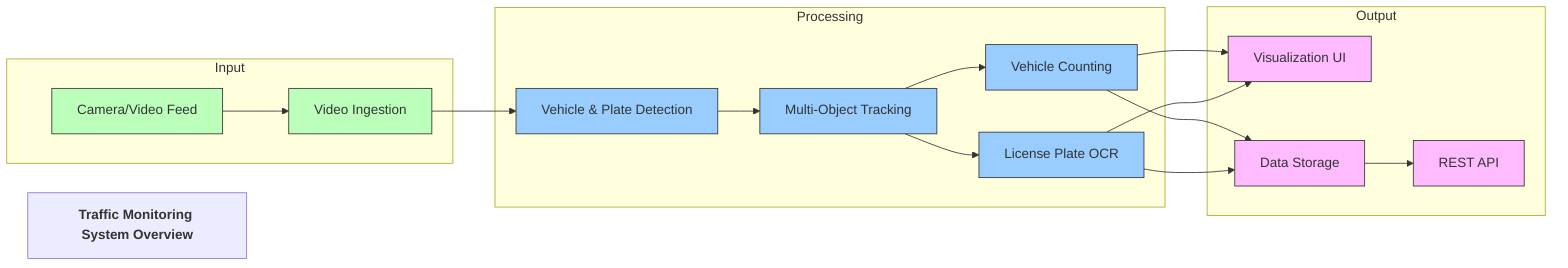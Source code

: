 graph LR
    title[<b>Traffic Monitoring System Overview</b>]
    
    %% Input section
    subgraph Input
        Camera[Camera/Video Feed]
        Video[Video Ingestion]
    end
    
    %% Processing pipeline
    subgraph Processing
        Detection[Vehicle & Plate Detection]
        Tracking[Multi-Object Tracking]
        Counting[Vehicle Counting]
        OCR[License Plate OCR]
    end
    
    %% Output section
    subgraph Output
        UI[Visualization UI]
        Data[Data Storage]
        API[REST API]
    end
    
    %% Flow
    Camera --> Video
    Video --> Detection
    Detection --> Tracking
    Tracking --> Counting
    Tracking --> OCR
    Counting --> UI
    OCR --> UI
    Counting --> Data
    OCR --> Data
    Data --> API
    
    %% Styling
    classDef input fill:#bfb,stroke:#333,stroke-width:1px
    classDef process fill:#9cf,stroke:#333,stroke-width:1px
    classDef output fill:#fbf,stroke:#333,stroke-width:1px
    
    class Camera,Video input
    class Detection,Tracking,Counting,OCR process
    class UI,Data,API output